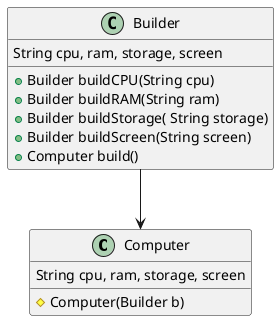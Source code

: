 @startuml
'https://plantuml.com/sequence-diagram

class Computer{
    String cpu, ram, storage, screen
    # Computer(Builder b)
}
class Builder{
    String cpu, ram, storage, screen
    + Builder buildCPU(String cpu)
    + Builder buildRAM(String ram)
    + Builder buildStorage( String storage)
    + Builder buildScreen(String screen)
    + Computer build()
}
Builder --> Computer
@enduml